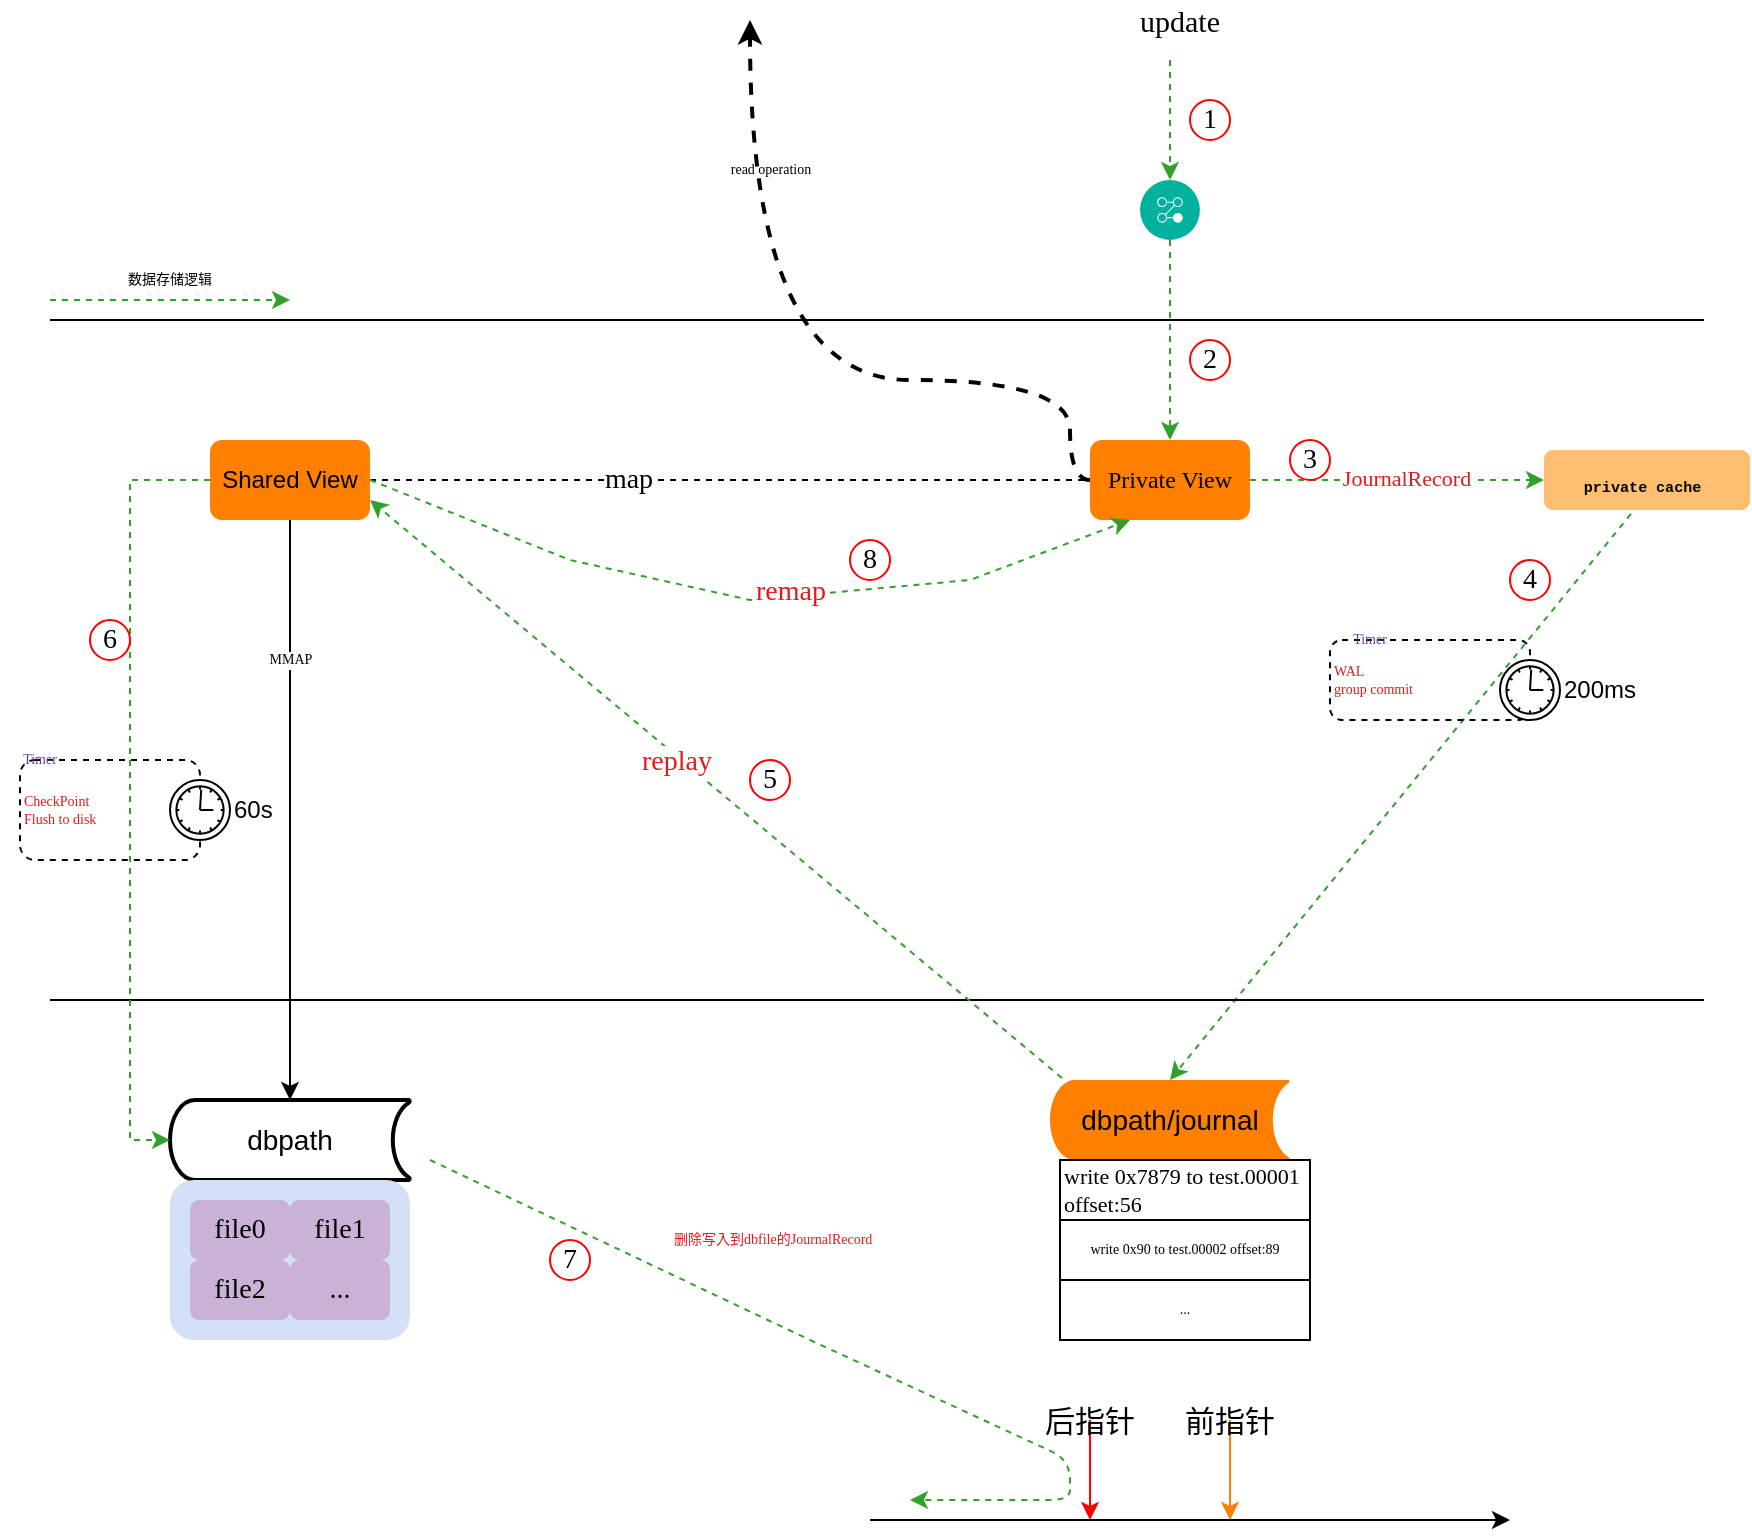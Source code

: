 <mxfile version="13.10.9" type="device"><diagram id="PFroSK7dCwx4byeAXEDS" name="Page-1"><mxGraphModel dx="2249" dy="665" grid="1" gridSize="10" guides="1" tooltips="1" connect="1" arrows="1" fold="1" page="1" pageScale="1" pageWidth="827" pageHeight="1169" math="0" shadow="0"><root><mxCell id="0"/><mxCell id="1" parent="0"/><mxCell id="YNJ80ede00zwcnI8FeMn-28" style="rounded=0;orthogonalLoop=1;jettySize=auto;html=1;entryX=0.5;entryY=0;entryDx=0;entryDy=0;entryPerimeter=0;fontSize=7;fontColor=#33A02C;strokeColor=#33A02C;dashed=1;exitX=0.422;exitY=1.066;exitDx=0;exitDy=0;exitPerimeter=0;" parent="1" source="Q0riHb7HykNojhZZJODp-25" target="YNJ80ede00zwcnI8FeMn-8" edge="1"><mxGeometry relative="1" as="geometry"/></mxCell><mxCell id="YNJ80ede00zwcnI8FeMn-1" value="Private View" style="rounded=1;whiteSpace=wrap;html=1;fontFamily=Comic Sans MS;strokeColor=none;fillColor=#FF7F00;" parent="1" vertex="1"><mxGeometry x="520" y="280" width="80" height="40" as="geometry"/></mxCell><mxCell id="YNJ80ede00zwcnI8FeMn-12" style="edgeStyle=orthogonalEdgeStyle;rounded=0;orthogonalLoop=1;jettySize=auto;html=1;fontSize=14;fontColor=#33A02C;" parent="1" source="YNJ80ede00zwcnI8FeMn-2" target="YNJ80ede00zwcnI8FeMn-6" edge="1"><mxGeometry relative="1" as="geometry"/></mxCell><mxCell id="Q0riHb7HykNojhZZJODp-4" value="&lt;span style=&quot;color: rgb(0 , 0 , 0)&quot;&gt;MMAP&lt;/span&gt;" style="edgeLabel;html=1;align=center;verticalAlign=middle;resizable=0;points=[];fontSize=7;fontFamily=Comic Sans MS;fontColor=#FF7F00;" parent="YNJ80ede00zwcnI8FeMn-12" vertex="1" connectable="0"><mxGeometry x="-0.271" relative="1" as="geometry"><mxPoint y="-35.52" as="offset"/></mxGeometry></mxCell><mxCell id="YNJ80ede00zwcnI8FeMn-2" value="Shared View" style="rounded=1;whiteSpace=wrap;html=1;fillColor=#FF7F00;strokeColor=none;" parent="1" vertex="1"><mxGeometry x="80" y="280" width="80" height="40" as="geometry"/></mxCell><mxCell id="YNJ80ede00zwcnI8FeMn-6" value="dbpath" style="strokeWidth=2;html=1;shape=mxgraph.flowchart.stored_data;whiteSpace=wrap;fontSize=14;" parent="1" vertex="1"><mxGeometry x="60" y="610" width="120" height="40" as="geometry"/></mxCell><mxCell id="YNJ80ede00zwcnI8FeMn-8" value="&lt;font style=&quot;font-size: 14px&quot;&gt;dbpath/journal&lt;/font&gt;" style="strokeWidth=2;html=1;shape=mxgraph.flowchart.stored_data;whiteSpace=wrap;fillColor=#FF7F00;strokeColor=none;" parent="1" vertex="1"><mxGeometry x="500" y="600" width="120" height="40" as="geometry"/></mxCell><mxCell id="YNJ80ede00zwcnI8FeMn-37" value="" style="edgeStyle=none;rounded=0;orthogonalLoop=1;jettySize=auto;html=1;fontFamily=Comic Sans MS;fontSize=7;fontColor=#33A02C;strokeColor=#33A02C;dashed=1;" parent="1" target="YNJ80ede00zwcnI8FeMn-36" edge="1"><mxGeometry relative="1" as="geometry"><mxPoint x="560" y="90" as="sourcePoint"/></mxGeometry></mxCell><mxCell id="YNJ80ede00zwcnI8FeMn-33" value="&lt;font color=&quot;#e31a1c&quot;&gt;CheckPoint&lt;br&gt;Flush to disk&lt;/font&gt;" style="html=1;whiteSpace=wrap;rounded=1;dropTarget=0;dashed=1;fillColor=none;fontFamily=Comic Sans MS;fontSize=7;fontColor=#33A02C;align=left;" parent="1" vertex="1"><mxGeometry x="-15" y="440" width="90" height="50" as="geometry"/></mxCell><mxCell id="YNJ80ede00zwcnI8FeMn-34" value="60s" style="shape=mxgraph.bpmn.timer_start;perimeter=ellipsePerimeter;html=1;labelPosition=right;align=left;outlineConnect=0;" parent="YNJ80ede00zwcnI8FeMn-33" vertex="1"><mxGeometry x="1" width="30" height="30" relative="1" as="geometry"><mxPoint x="-15" y="10" as="offset"/></mxGeometry></mxCell><mxCell id="YNJ80ede00zwcnI8FeMn-35" value="&lt;font color=&quot;#6a3d9a&quot;&gt;Timer&lt;/font&gt;" style="text;html=1;strokeColor=none;fillColor=none;align=center;verticalAlign=middle;whiteSpace=wrap;rounded=0;dashed=1;fontFamily=Comic Sans MS;fontSize=7;fontColor=#33A02C;" parent="1" vertex="1"><mxGeometry x="-25" y="430" width="40" height="20" as="geometry"/></mxCell><mxCell id="YNJ80ede00zwcnI8FeMn-38" style="edgeStyle=none;rounded=0;orthogonalLoop=1;jettySize=auto;html=1;fontFamily=Comic Sans MS;fontSize=7;fontColor=#33A02C;entryX=0.5;entryY=0;entryDx=0;entryDy=0;strokeColor=#33A02C;dashed=1;" parent="1" source="YNJ80ede00zwcnI8FeMn-36" target="YNJ80ede00zwcnI8FeMn-1" edge="1"><mxGeometry relative="1" as="geometry"><mxPoint x="564" y="270" as="targetPoint"/></mxGeometry></mxCell><mxCell id="YNJ80ede00zwcnI8FeMn-36" value="" style="aspect=fixed;perimeter=ellipsePerimeter;html=1;align=center;shadow=0;dashed=0;fontColor=#4277BB;labelBackgroundColor=#ffffff;fontSize=12;spacingTop=3;image;image=img/lib/ibm/management/process_management.svg;strokeColor=#000000;fillColor=none;" parent="1" vertex="1"><mxGeometry x="545" y="150" width="30" height="30" as="geometry"/></mxCell><mxCell id="YNJ80ede00zwcnI8FeMn-40" value="&lt;span style=&quot;text-align: center ; background-color: rgb(255 , 255 , 255)&quot;&gt;&lt;font color=&quot;#e31a1c&quot;&gt;WAL&lt;br&gt;group commit&amp;nbsp;&lt;/font&gt;&lt;/span&gt;" style="html=1;whiteSpace=wrap;rounded=1;dropTarget=0;dashed=1;fillColor=none;fontFamily=Comic Sans MS;fontSize=7;fontColor=#33A02C;align=left;" parent="1" vertex="1"><mxGeometry x="640" y="380" width="100" height="40" as="geometry"/></mxCell><mxCell id="YNJ80ede00zwcnI8FeMn-41" value="200ms" style="shape=mxgraph.bpmn.timer_start;perimeter=ellipsePerimeter;html=1;labelPosition=right;align=left;outlineConnect=0;" parent="YNJ80ede00zwcnI8FeMn-40" vertex="1"><mxGeometry x="1" width="30" height="30" relative="1" as="geometry"><mxPoint x="-15" y="10" as="offset"/></mxGeometry></mxCell><mxCell id="YNJ80ede00zwcnI8FeMn-42" value="&lt;font color=&quot;#6a3d9a&quot;&gt;Timer&lt;/font&gt;" style="text;html=1;strokeColor=none;fillColor=none;align=center;verticalAlign=middle;whiteSpace=wrap;rounded=0;dashed=1;fontFamily=Comic Sans MS;fontSize=7;" parent="1" vertex="1"><mxGeometry x="640" y="370" width="40" height="20" as="geometry"/></mxCell><mxCell id="Q0riHb7HykNojhZZJODp-1" value="" style="endArrow=none;html=1;strokeColor=#000000;fontFamily=Comic Sans MS;fontSize=7;fontColor=#000000;" parent="1" edge="1"><mxGeometry width="50" height="50" relative="1" as="geometry"><mxPoint y="560" as="sourcePoint"/><mxPoint x="827" y="560" as="targetPoint"/></mxGeometry></mxCell><mxCell id="Q0riHb7HykNojhZZJODp-2" value="" style="endArrow=classic;html=1;fontFamily=Comic Sans MS;fontSize=7;fontColor=#FF7F00;strokeColor=#33A02C;dashed=1;" parent="1" edge="1"><mxGeometry width="50" height="50" relative="1" as="geometry"><mxPoint y="210" as="sourcePoint"/><mxPoint x="120" y="210" as="targetPoint"/></mxGeometry></mxCell><mxCell id="Q0riHb7HykNojhZZJODp-3" value="&lt;font face=&quot;ZCOOL KuaiLe&quot; data-font-src=&quot;https://fonts.googleapis.com/css?family=ZCOOL+KuaiLe&quot; color=&quot;#000000&quot;&gt;数据存储逻辑&lt;/font&gt;" style="text;html=1;strokeColor=none;fillColor=none;align=center;verticalAlign=middle;whiteSpace=wrap;rounded=0;dashed=1;fontFamily=Comic Sans MS;fontSize=7;fontColor=#FF7F00;" parent="1" vertex="1"><mxGeometry x="20" y="190" width="80" height="20" as="geometry"/></mxCell><mxCell id="Q0riHb7HykNojhZZJODp-5" style="edgeStyle=orthogonalEdgeStyle;rounded=0;orthogonalLoop=1;jettySize=auto;html=1;fontSize=14;fontColor=#33A02C;strokeColor=#33A02C;dashed=1;exitX=0;exitY=0.5;exitDx=0;exitDy=0;entryX=0;entryY=0.5;entryDx=0;entryDy=0;entryPerimeter=0;" parent="1" source="YNJ80ede00zwcnI8FeMn-2" target="YNJ80ede00zwcnI8FeMn-6" edge="1"><mxGeometry relative="1" as="geometry"><mxPoint x="49.66" y="300.0" as="sourcePoint"/><mxPoint x="49.66" y="590" as="targetPoint"/><Array as="points"><mxPoint x="40" y="300"/><mxPoint x="40" y="630"/></Array></mxGeometry></mxCell><mxCell id="Q0riHb7HykNojhZZJODp-8" value="&lt;font color=&quot;#000000&quot; style=&quot;font-size: 11px&quot;&gt;write 0x7879 to test.00001 offset:56&lt;/font&gt;" style="rounded=0;whiteSpace=wrap;html=1;strokeColor=#000000;fillColor=none;fontFamily=Comic Sans MS;fontSize=7;fontColor=#FF7F00;align=left;" parent="1" vertex="1"><mxGeometry x="505" y="640" width="125" height="30" as="geometry"/></mxCell><mxCell id="Q0riHb7HykNojhZZJODp-9" value="&lt;font color=&quot;#000000&quot;&gt;write 0x90 to test.00002 offset:89&lt;/font&gt;" style="rounded=0;whiteSpace=wrap;html=1;strokeColor=#000000;fillColor=none;fontFamily=Comic Sans MS;fontSize=7;fontColor=#FF7F00;align=center;" parent="1" vertex="1"><mxGeometry x="505" y="670" width="125" height="30" as="geometry"/></mxCell><mxCell id="Q0riHb7HykNojhZZJODp-11" value="&lt;font color=&quot;#000000&quot;&gt;...&lt;/font&gt;" style="rounded=0;whiteSpace=wrap;html=1;strokeColor=#000000;fillColor=none;fontFamily=Comic Sans MS;fontSize=7;fontColor=#FF7F00;align=center;" parent="1" vertex="1"><mxGeometry x="505" y="700" width="125" height="30" as="geometry"/></mxCell><mxCell id="Q0riHb7HykNojhZZJODp-13" value="" style="endArrow=classic;html=1;strokeColor=#000000;fontFamily=Comic Sans MS;fontSize=7;fontColor=#FF7F00;" parent="1" edge="1"><mxGeometry width="50" height="50" relative="1" as="geometry"><mxPoint x="410" y="820" as="sourcePoint"/><mxPoint x="730" y="820" as="targetPoint"/></mxGeometry></mxCell><mxCell id="Q0riHb7HykNojhZZJODp-14" value="" style="endArrow=classic;html=1;fontFamily=Comic Sans MS;fontSize=7;fontColor=#FF7F00;strokeColor=#FF0000;" parent="1" edge="1"><mxGeometry width="50" height="50" relative="1" as="geometry"><mxPoint x="520" y="770" as="sourcePoint"/><mxPoint x="520" y="820" as="targetPoint"/></mxGeometry></mxCell><mxCell id="Q0riHb7HykNojhZZJODp-15" value="" style="endArrow=classic;html=1;fontFamily=Comic Sans MS;fontSize=7;fontColor=#FF7F00;strokeColor=#FF7F00;" parent="1" edge="1"><mxGeometry width="50" height="50" relative="1" as="geometry"><mxPoint x="590" y="770" as="sourcePoint"/><mxPoint x="590" y="820" as="targetPoint"/></mxGeometry></mxCell><mxCell id="Q0riHb7HykNojhZZJODp-18" value="" style="endArrow=classic;html=1;fontFamily=Comic Sans MS;fontSize=7;fontColor=#FF7F00;strokeColor=#33A02C;dashed=1;" parent="1" edge="1"><mxGeometry width="50" height="50" relative="1" as="geometry"><mxPoint x="190" y="640" as="sourcePoint"/><mxPoint x="430" y="810" as="targetPoint"/><Array as="points"><mxPoint x="380" y="730"/><mxPoint x="510" y="790"/><mxPoint x="510" y="810"/></Array></mxGeometry></mxCell><mxCell id="Q0riHb7HykNojhZZJODp-20" value="" style="endArrow=classic;html=1;dashed=1;fontFamily=Comic Sans MS;fontSize=7;fontColor=#FF7F00;edgeStyle=orthogonalEdgeStyle;elbow=vertical;curved=1;strokeWidth=2;" parent="1" edge="1"><mxGeometry width="50" height="50" relative="1" as="geometry"><mxPoint x="520" y="300" as="sourcePoint"/><mxPoint x="350" y="70" as="targetPoint"/><Array as="points"><mxPoint x="510" y="250"/><mxPoint x="350" y="250"/></Array></mxGeometry></mxCell><mxCell id="Q0riHb7HykNojhZZJODp-21" value="&lt;font color=&quot;#000000&quot;&gt;read operation&lt;/font&gt;" style="text;html=1;align=center;verticalAlign=middle;resizable=0;points=[];autosize=1;fontSize=7;fontFamily=Comic Sans MS;fontColor=#FF7F00;" parent="1" vertex="1"><mxGeometry x="310" y="140" width="100" height="10" as="geometry"/></mxCell><mxCell id="Q0riHb7HykNojhZZJODp-23" value="" style="endArrow=none;html=1;strokeColor=#000000;fontFamily=Comic Sans MS;fontSize=7;fontColor=#000000;" parent="1" edge="1"><mxGeometry width="50" height="50" relative="1" as="geometry"><mxPoint y="220" as="sourcePoint"/><mxPoint x="827" y="220" as="targetPoint"/></mxGeometry></mxCell><mxCell id="Q0riHb7HykNojhZZJODp-24" style="edgeStyle=none;rounded=0;orthogonalLoop=1;jettySize=auto;html=1;fontFamily=Comic Sans MS;fontSize=7;fontColor=#33A02C;strokeColor=#33A02C;dashed=1;exitX=1;exitY=0.5;exitDx=0;exitDy=0;entryX=0;entryY=0.5;entryDx=0;entryDy=0;" parent="1" source="YNJ80ede00zwcnI8FeMn-1" target="Q0riHb7HykNojhZZJODp-25" edge="1"><mxGeometry relative="1" as="geometry"><mxPoint x="570" y="210" as="sourcePoint"/><mxPoint x="680" y="300" as="targetPoint"/></mxGeometry></mxCell><mxCell id="_IlybOgInP8F899DxLVr-3" value="&lt;font color=&quot;#e31a1c&quot;&gt;JournalRecord&lt;/font&gt;" style="edgeLabel;html=1;align=center;verticalAlign=middle;resizable=0;points=[];fontFamily=Comic Sans MS;" parent="Q0riHb7HykNojhZZJODp-24" vertex="1" connectable="0"><mxGeometry x="0.162" y="1" relative="1" as="geometry"><mxPoint x="-8" as="offset"/></mxGeometry></mxCell><mxCell id="Q0riHb7HykNojhZZJODp-25" value="&lt;tt class=&quot;docutils literal&quot; style=&quot;color: rgb(0 , 0 , 0) ; font-family: &amp;#34;courier new&amp;#34; , &amp;#34;courier&amp;#34; , monospace ; font-weight: bold ; font-size: 1.04em&quot;&gt;&lt;span class=&quot;pre&quot; style=&quot;font-size: 1.04em&quot;&gt;private&lt;/span&gt;&amp;nbsp;&lt;span class=&quot;pre&quot; style=&quot;font-size: 1.04em&quot;&gt;cache&lt;/span&gt;&lt;/tt&gt;&lt;span style=&quot;color: rgb(0 , 0 , 0) ; font-family: &amp;#34;helvetica&amp;#34; , &amp;#34;arial&amp;#34; , sans-serif ; font-size: 16px&quot;&gt;&amp;nbsp;&lt;/span&gt;" style="rounded=1;whiteSpace=wrap;html=1;fontFamily=Comic Sans MS;fontSize=7;fontColor=#FF7F00;fillColor=#FDBF6F;strokeColor=none;" parent="1" vertex="1"><mxGeometry x="747" y="285" width="103" height="30" as="geometry"/></mxCell><mxCell id="Q0riHb7HykNojhZZJODp-26" value="" style="endArrow=none;html=1;strokeColor=#000000;fontFamily=Comic Sans MS;fontSize=7;fontColor=#FF7F00;exitX=1;exitY=0.5;exitDx=0;exitDy=0;entryX=0;entryY=0.5;entryDx=0;entryDy=0;dashed=1;" parent="1" source="YNJ80ede00zwcnI8FeMn-2" target="YNJ80ede00zwcnI8FeMn-1" edge="1"><mxGeometry width="50" height="50" relative="1" as="geometry"><mxPoint x="340" y="310" as="sourcePoint"/><mxPoint x="390" y="260" as="targetPoint"/></mxGeometry></mxCell><mxCell id="_IlybOgInP8F899DxLVr-5" value="map" style="edgeLabel;html=1;align=center;verticalAlign=middle;resizable=0;points=[];fontFamily=Comic Sans MS;fontSize=14;" parent="Q0riHb7HykNojhZZJODp-26" vertex="1" connectable="0"><mxGeometry x="-0.283" y="-3" relative="1" as="geometry"><mxPoint y="-3" as="offset"/></mxGeometry></mxCell><mxCell id="Q0riHb7HykNojhZZJODp-27" value="&lt;font color=&quot;#e31a1c&quot;&gt;&lt;font face=&quot;ZCOOL KuaiLe&quot; data-font-src=&quot;https://fonts.googleapis.com/css?family=ZCOOL+KuaiLe&quot;&gt;删除写入到&lt;/font&gt;dbfile&lt;font face=&quot;ZCOOL KuaiLe&quot; data-font-src=&quot;https://fonts.googleapis.com/css?family=ZCOOL+KuaiLe&quot;&gt;的J&lt;/font&gt;ournalRecord&lt;/font&gt;" style="text;html=1;strokeColor=none;fillColor=none;align=left;verticalAlign=middle;whiteSpace=wrap;rounded=0;fontFamily=Comic Sans MS;fontSize=7;" parent="1" vertex="1"><mxGeometry x="310" y="670" width="110" height="20" as="geometry"/></mxCell><mxCell id="_IlybOgInP8F899DxLVr-6" style="rounded=0;orthogonalLoop=1;jettySize=auto;html=1;entryX=1;entryY=0.75;entryDx=0;entryDy=0;fontSize=7;fontColor=#33A02C;strokeColor=#33A02C;dashed=1;exitX=0.05;exitY=-0.025;exitDx=0;exitDy=0;exitPerimeter=0;" parent="1" source="YNJ80ede00zwcnI8FeMn-8" target="YNJ80ede00zwcnI8FeMn-2" edge="1"><mxGeometry relative="1" as="geometry"><mxPoint x="340" y="400" as="sourcePoint"/><mxPoint x="570" y="610" as="targetPoint"/></mxGeometry></mxCell><mxCell id="_IlybOgInP8F899DxLVr-7" value="&lt;font color=&quot;#e31a1c&quot;&gt;replay&lt;/font&gt;" style="edgeLabel;html=1;align=center;verticalAlign=middle;resizable=0;points=[];fontSize=14;fontFamily=Comic Sans MS;" parent="_IlybOgInP8F899DxLVr-6" vertex="1" connectable="0"><mxGeometry x="0.109" y="2" relative="1" as="geometry"><mxPoint as="offset"/></mxGeometry></mxCell><mxCell id="_IlybOgInP8F899DxLVr-8" style="rounded=0;orthogonalLoop=1;jettySize=auto;html=1;entryX=0.25;entryY=1;entryDx=0;entryDy=0;fontSize=7;fontColor=#33A02C;strokeColor=#33A02C;dashed=1;" parent="1" target="YNJ80ede00zwcnI8FeMn-1" edge="1"><mxGeometry relative="1" as="geometry"><mxPoint x="160" y="300" as="sourcePoint"/><mxPoint x="170" y="320" as="targetPoint"/><Array as="points"><mxPoint x="260" y="340"/><mxPoint x="350" y="360"/><mxPoint x="460" y="350"/></Array></mxGeometry></mxCell><mxCell id="_IlybOgInP8F899DxLVr-9" value="&lt;font color=&quot;#e31a1c&quot;&gt;remap&lt;/font&gt;" style="edgeLabel;html=1;align=center;verticalAlign=middle;resizable=0;points=[];fontSize=14;fontFamily=Comic Sans MS;" parent="_IlybOgInP8F899DxLVr-8" vertex="1" connectable="0"><mxGeometry x="0.109" y="2" relative="1" as="geometry"><mxPoint as="offset"/></mxGeometry></mxCell><mxCell id="_IlybOgInP8F899DxLVr-14" value="1" style="ellipse;whiteSpace=wrap;html=1;aspect=fixed;fontFamily=Comic Sans MS;fontSize=14;strokeColor=#FF0000;" parent="1" vertex="1"><mxGeometry x="570" y="110" width="20" height="20" as="geometry"/></mxCell><mxCell id="_IlybOgInP8F899DxLVr-15" value="2" style="ellipse;whiteSpace=wrap;html=1;aspect=fixed;fontFamily=Comic Sans MS;fontSize=14;strokeColor=#FF0000;" parent="1" vertex="1"><mxGeometry x="570" y="230" width="20" height="20" as="geometry"/></mxCell><mxCell id="_IlybOgInP8F899DxLVr-16" value="3" style="ellipse;whiteSpace=wrap;html=1;aspect=fixed;fontFamily=Comic Sans MS;fontSize=14;strokeColor=#FF0000;" parent="1" vertex="1"><mxGeometry x="620" y="280" width="20" height="20" as="geometry"/></mxCell><mxCell id="_IlybOgInP8F899DxLVr-18" value="4" style="ellipse;whiteSpace=wrap;html=1;aspect=fixed;fontFamily=Comic Sans MS;fontSize=14;strokeColor=#FF0000;" parent="1" vertex="1"><mxGeometry x="730" y="340" width="20" height="20" as="geometry"/></mxCell><mxCell id="_IlybOgInP8F899DxLVr-19" value="5" style="ellipse;whiteSpace=wrap;html=1;aspect=fixed;fontFamily=Comic Sans MS;fontSize=14;strokeColor=#FF0000;" parent="1" vertex="1"><mxGeometry x="350" y="440" width="20" height="20" as="geometry"/></mxCell><mxCell id="_IlybOgInP8F899DxLVr-20" value="6" style="ellipse;whiteSpace=wrap;html=1;aspect=fixed;fontFamily=Comic Sans MS;fontSize=14;strokeColor=#FF0000;" parent="1" vertex="1"><mxGeometry x="20" y="370" width="20" height="20" as="geometry"/></mxCell><mxCell id="_IlybOgInP8F899DxLVr-21" value="7" style="ellipse;whiteSpace=wrap;html=1;aspect=fixed;fontFamily=Comic Sans MS;fontSize=14;strokeColor=#FF0000;" parent="1" vertex="1"><mxGeometry x="250" y="680" width="20" height="20" as="geometry"/></mxCell><mxCell id="_IlybOgInP8F899DxLVr-22" value="8" style="ellipse;whiteSpace=wrap;html=1;aspect=fixed;fontFamily=Comic Sans MS;fontSize=14;strokeColor=#FF0000;" parent="1" vertex="1"><mxGeometry x="400" y="330" width="20" height="20" as="geometry"/></mxCell><mxCell id="_IlybOgInP8F899DxLVr-43" value="" style="rounded=1;whiteSpace=wrap;html=1;fontFamily=Comic Sans MS;fontSize=14;strokeColor=none;fillColor=#D4E1F5;" parent="1" vertex="1"><mxGeometry x="60" y="650" width="120" height="80" as="geometry"/></mxCell><mxCell id="_IlybOgInP8F899DxLVr-44" value="file0" style="rounded=1;whiteSpace=wrap;html=1;fontFamily=Comic Sans MS;fontSize=14;strokeColor=none;fillColor=#cab2d6;" parent="1" vertex="1"><mxGeometry x="70" y="660" width="50" height="30" as="geometry"/></mxCell><mxCell id="_IlybOgInP8F899DxLVr-45" value="file1" style="rounded=1;whiteSpace=wrap;html=1;fontFamily=Comic Sans MS;fontSize=14;strokeColor=none;fillColor=#cab2d6;" parent="1" vertex="1"><mxGeometry x="120" y="660" width="50" height="30" as="geometry"/></mxCell><mxCell id="_IlybOgInP8F899DxLVr-46" value="file2" style="rounded=1;whiteSpace=wrap;html=1;fontFamily=Comic Sans MS;fontSize=14;strokeColor=none;fillColor=#cab2d6;" parent="1" vertex="1"><mxGeometry x="70" y="690" width="50" height="30" as="geometry"/></mxCell><mxCell id="_IlybOgInP8F899DxLVr-47" value="..." style="rounded=1;whiteSpace=wrap;html=1;fontFamily=Comic Sans MS;fontSize=14;strokeColor=none;fillColor=#cab2d6;" parent="1" vertex="1"><mxGeometry x="120" y="690" width="50" height="30" as="geometry"/></mxCell><mxCell id="_IlybOgInP8F899DxLVr-49" value="前指针" style="text;html=1;strokeColor=none;fillColor=none;align=center;verticalAlign=middle;whiteSpace=wrap;rounded=0;fontFamily=ZCOOL KuaiLe;fontSize=15;fontSource=https%3A%2F%2Ffonts.googleapis.com%2Fcss%3Ffamily%3DZCOOL%2BKuaiLe;" parent="1" vertex="1"><mxGeometry x="560" y="760" width="60" height="20" as="geometry"/></mxCell><mxCell id="_IlybOgInP8F899DxLVr-50" value="后指针" style="text;html=1;strokeColor=none;fillColor=none;align=center;verticalAlign=middle;whiteSpace=wrap;rounded=0;fontFamily=ZCOOL KuaiLe;fontSize=15;fontSource=https%3A%2F%2Ffonts.googleapis.com%2Fcss%3Ffamily%3DZCOOL%2BKuaiLe;" parent="1" vertex="1"><mxGeometry x="490" y="760" width="60" height="20" as="geometry"/></mxCell><mxCell id="_IlybOgInP8F899DxLVr-54" value="&lt;font face=&quot;Comic Sans MS&quot;&gt;update&lt;/font&gt;" style="text;html=1;strokeColor=none;fillColor=none;align=center;verticalAlign=middle;whiteSpace=wrap;rounded=0;fontFamily=ZCOOL KuaiLe;fontSource=https%3A%2F%2Ffonts.googleapis.com%2Fcss%3Ffamily%3DZCOOL%2BKuaiLe;fontSize=15;" parent="1" vertex="1"><mxGeometry x="545" y="60" width="40" height="20" as="geometry"/></mxCell></root></mxGraphModel></diagram></mxfile>